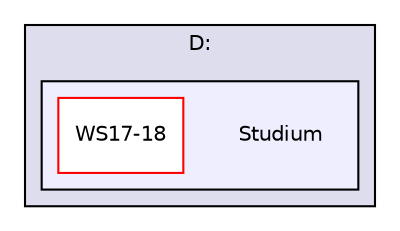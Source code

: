 digraph G {
  compound=true
  node [ fontsize=10, fontname="Helvetica"];
  edge [ labelfontsize=9, labelfontname="Helvetica"];
  subgraph clusterdir_D_3A_2F {
    graph [ bgcolor="#ddddee", pencolor="black", label="D:" fontname="Helvetica", fontsize=10, URL="dir_D_3A_2F.html"]
  subgraph clusterdir_D_3A_2FStudium_2F {
    graph [ bgcolor="#eeeeff", pencolor="black", label="" URL="dir_D_3A_2FStudium_2F.html"];
    dir_D_3A_2FStudium_2F [shape=plaintext label="Studium"];
    dir_D_3A_2FStudium_2FWS17_2D18_2F [shape=box label="WS17-18" color="red" fillcolor="white" style="filled" URL="dir_D_3A_2FStudium_2FWS17_2D18_2F.html"];
  }
  }
}
